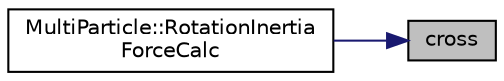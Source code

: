 digraph "cross"
{
 // LATEX_PDF_SIZE
  edge [fontname="Helvetica",fontsize="10",labelfontname="Helvetica",labelfontsize="10"];
  node [fontname="Helvetica",fontsize="10",shape=record];
  rankdir="RL";
  Node1 [label="cross",height=0.2,width=0.4,color="black", fillcolor="grey75", style="filled", fontcolor="black",tooltip=" "];
  Node1 -> Node2 [dir="back",color="midnightblue",fontsize="10",style="solid",fontname="Helvetica"];
  Node2 [label="MultiParticle::RotationInertia\lForceCalc",height=0.2,width=0.4,color="black", fillcolor="white", style="filled",URL="$classMultiParticle.html#a422da997d1f5d653761b17cbccbba8c4",tooltip=" "];
}
